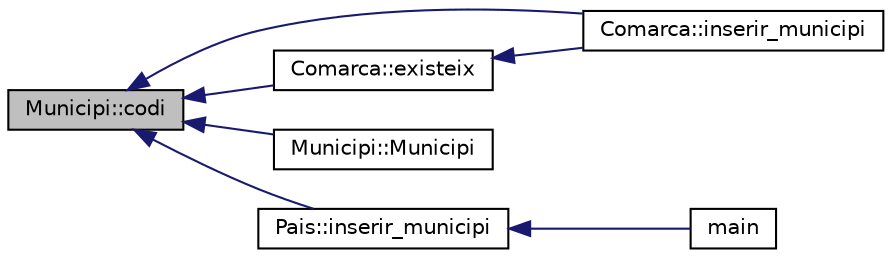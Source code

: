 digraph "Municipi::codi"
{
  edge [fontname="Helvetica",fontsize="10",labelfontname="Helvetica",labelfontsize="10"];
  node [fontname="Helvetica",fontsize="10",shape=record];
  rankdir="LR";
  Node1 [label="Municipi::codi",height=0.2,width=0.4,color="black", fillcolor="grey75", style="filled", fontcolor="black"];
  Node1 -> Node2 [dir="back",color="midnightblue",fontsize="10",style="solid",fontname="Helvetica"];
  Node2 [label="Comarca::inserir_municipi",height=0.2,width=0.4,color="black", fillcolor="white", style="filled",URL="$class_comarca.html#a625e401c9a331b1860bf2a95495e29b5"];
  Node1 -> Node3 [dir="back",color="midnightblue",fontsize="10",style="solid",fontname="Helvetica"];
  Node3 [label="Comarca::existeix",height=0.2,width=0.4,color="black", fillcolor="white", style="filled",URL="$class_comarca.html#ac231b433653ff042b918b476f10c4264"];
  Node3 -> Node2 [dir="back",color="midnightblue",fontsize="10",style="solid",fontname="Helvetica"];
  Node1 -> Node4 [dir="back",color="midnightblue",fontsize="10",style="solid",fontname="Helvetica"];
  Node4 [label="Municipi::Municipi",height=0.2,width=0.4,color="black", fillcolor="white", style="filled",URL="$class_municipi.html#a3367dd3a452ef5484ad19cdb305eea6c"];
  Node1 -> Node5 [dir="back",color="midnightblue",fontsize="10",style="solid",fontname="Helvetica"];
  Node5 [label="Pais::inserir_municipi",height=0.2,width=0.4,color="black", fillcolor="white", style="filled",URL="$class_pais.html#a3f5ad8b10ce4adcd5e0701ca18b3d10d"];
  Node5 -> Node6 [dir="back",color="midnightblue",fontsize="10",style="solid",fontname="Helvetica"];
  Node6 [label="main",height=0.2,width=0.4,color="black", fillcolor="white", style="filled",URL="$main_8cpp.html#ae66f6b31b5ad750f1fe042a706a4e3d4"];
}
